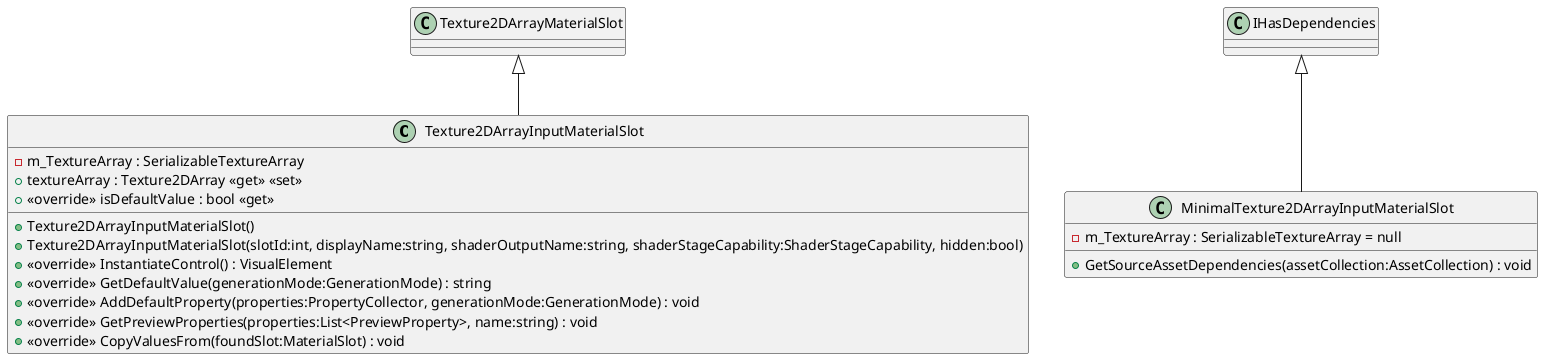 @startuml
class Texture2DArrayInputMaterialSlot {
    - m_TextureArray : SerializableTextureArray
    + textureArray : Texture2DArray <<get>> <<set>>
    + <<override>> isDefaultValue : bool <<get>>
    + Texture2DArrayInputMaterialSlot()
    + Texture2DArrayInputMaterialSlot(slotId:int, displayName:string, shaderOutputName:string, shaderStageCapability:ShaderStageCapability, hidden:bool)
    + <<override>> InstantiateControl() : VisualElement
    + <<override>> GetDefaultValue(generationMode:GenerationMode) : string
    + <<override>> AddDefaultProperty(properties:PropertyCollector, generationMode:GenerationMode) : void
    + <<override>> GetPreviewProperties(properties:List<PreviewProperty>, name:string) : void
    + <<override>> CopyValuesFrom(foundSlot:MaterialSlot) : void
}
class MinimalTexture2DArrayInputMaterialSlot {
    - m_TextureArray : SerializableTextureArray = null
    + GetSourceAssetDependencies(assetCollection:AssetCollection) : void
}
Texture2DArrayMaterialSlot <|-- Texture2DArrayInputMaterialSlot
IHasDependencies <|-- MinimalTexture2DArrayInputMaterialSlot
@enduml
